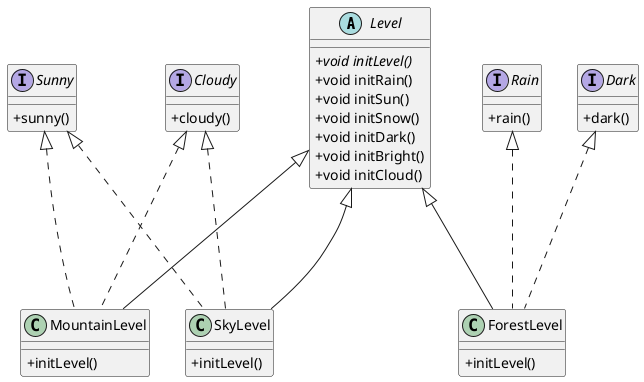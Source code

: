 @startuml
skinparam classAttributeIconSize 0




abstract class Level {

    +{abstract} void initLevel()
    +void initRain()
    +void initSun()
    +void initSnow()
    +void initDark()
    +void initBright()
    +void initCloud()


}

interface Rain {
  +rain()
}

interface Dark {
 +dark()
}

interface Sunny {
 +sunny()
}

interface Cloudy {
 +cloudy()
}

class MountainLevel {
+initLevel()

}


class SkyLevel {
 +initLevel()

}

class ForestLevel{
+initLevel()
}


Level <|--- SkyLevel
Level <|--- ForestLevel
Level <|--- MountainLevel

Cloudy <|-.- SkyLevel
Sunny <|-.- SkyLevel
Dark <|-.- ForestLevel
Cloudy <|-.- MountainLevel
Rain <|-.- ForestLevel
Sunny <|-.- MountainLevel








@enduml